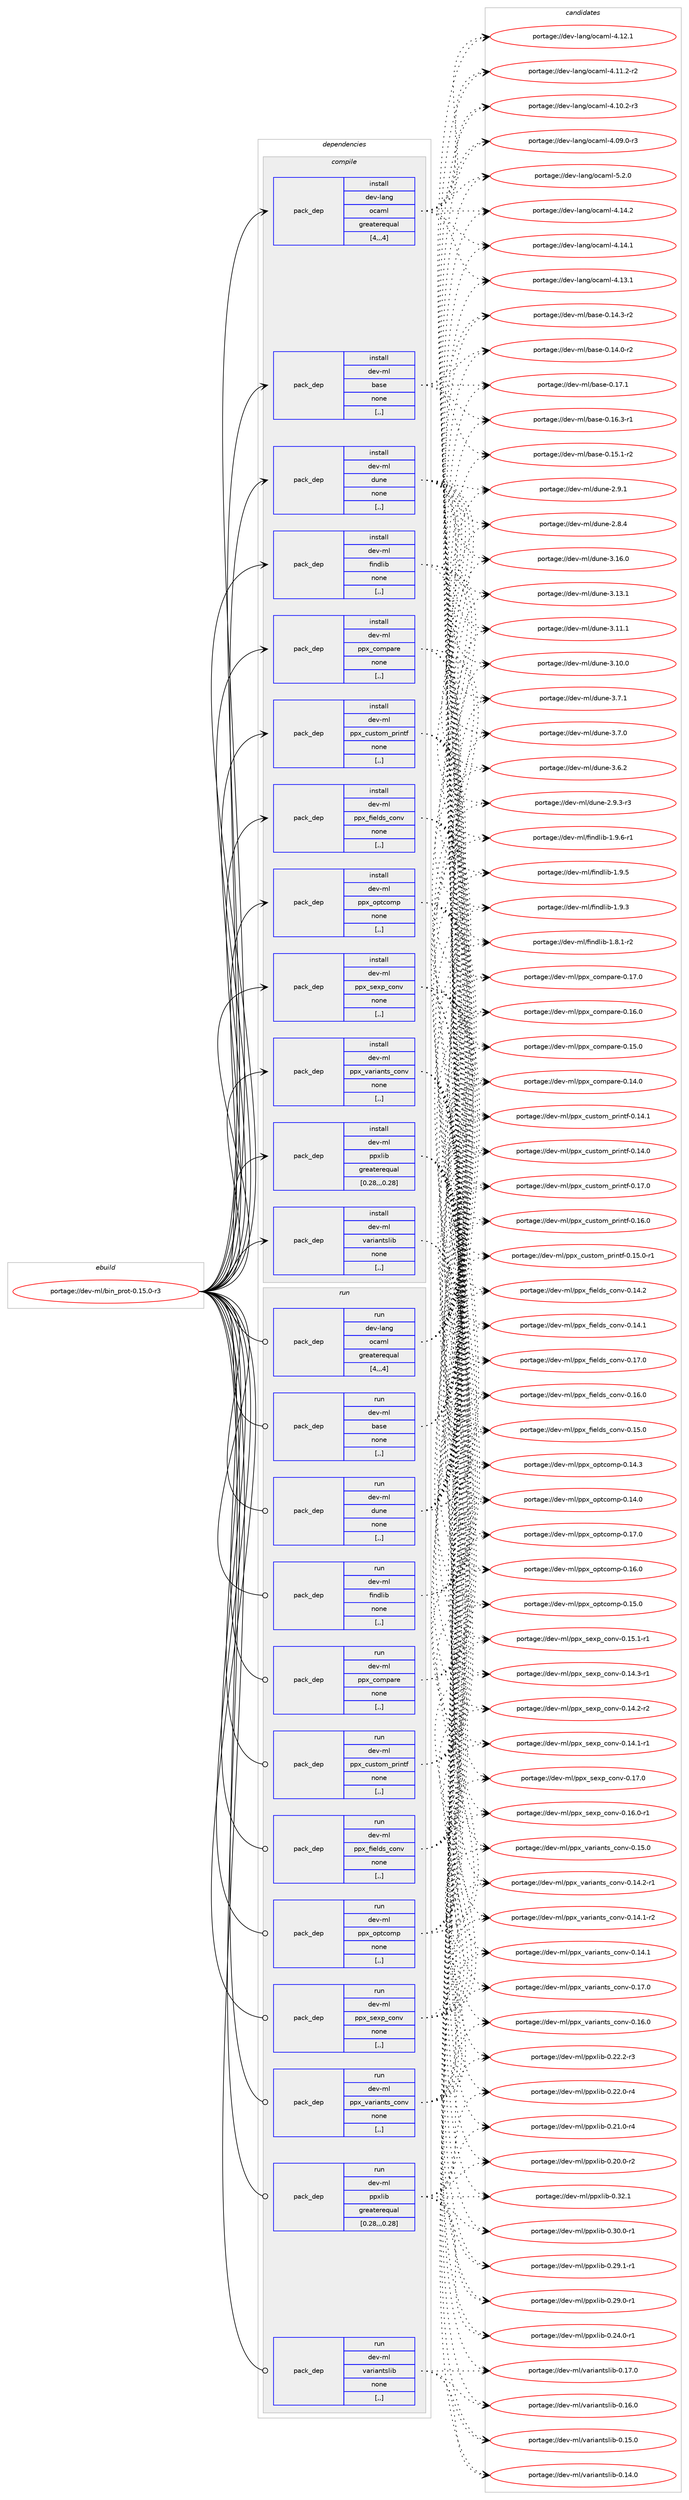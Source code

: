 digraph prolog {

# *************
# Graph options
# *************

newrank=true;
concentrate=true;
compound=true;
graph [rankdir=LR,fontname=Helvetica,fontsize=10,ranksep=1.5];#, ranksep=2.5, nodesep=0.2];
edge  [arrowhead=vee];
node  [fontname=Helvetica,fontsize=10];

# **********
# The ebuild
# **********

subgraph cluster_leftcol {
color=gray;
label=<<i>ebuild</i>>;
id [label="portage://dev-ml/bin_prot-0.15.0-r3", color=red, width=4, href="../dev-ml/bin_prot-0.15.0-r3.svg"];
}

# ****************
# The dependencies
# ****************

subgraph cluster_midcol {
color=gray;
label=<<i>dependencies</i>>;
subgraph cluster_compile {
fillcolor="#eeeeee";
style=filled;
label=<<i>compile</i>>;
subgraph pack87455 {
dependency117936 [label=<<TABLE BORDER="0" CELLBORDER="1" CELLSPACING="0" CELLPADDING="4" WIDTH="220"><TR><TD ROWSPAN="6" CELLPADDING="30">pack_dep</TD></TR><TR><TD WIDTH="110">install</TD></TR><TR><TD>dev-lang</TD></TR><TR><TD>ocaml</TD></TR><TR><TD>greaterequal</TD></TR><TR><TD>[4,,,4]</TD></TR></TABLE>>, shape=none, color=blue];
}
id:e -> dependency117936:w [weight=20,style="solid",arrowhead="vee"];
subgraph pack87456 {
dependency117937 [label=<<TABLE BORDER="0" CELLBORDER="1" CELLSPACING="0" CELLPADDING="4" WIDTH="220"><TR><TD ROWSPAN="6" CELLPADDING="30">pack_dep</TD></TR><TR><TD WIDTH="110">install</TD></TR><TR><TD>dev-ml</TD></TR><TR><TD>base</TD></TR><TR><TD>none</TD></TR><TR><TD>[,,]</TD></TR></TABLE>>, shape=none, color=blue];
}
id:e -> dependency117937:w [weight=20,style="solid",arrowhead="vee"];
subgraph pack87457 {
dependency117938 [label=<<TABLE BORDER="0" CELLBORDER="1" CELLSPACING="0" CELLPADDING="4" WIDTH="220"><TR><TD ROWSPAN="6" CELLPADDING="30">pack_dep</TD></TR><TR><TD WIDTH="110">install</TD></TR><TR><TD>dev-ml</TD></TR><TR><TD>dune</TD></TR><TR><TD>none</TD></TR><TR><TD>[,,]</TD></TR></TABLE>>, shape=none, color=blue];
}
id:e -> dependency117938:w [weight=20,style="solid",arrowhead="vee"];
subgraph pack87458 {
dependency117939 [label=<<TABLE BORDER="0" CELLBORDER="1" CELLSPACING="0" CELLPADDING="4" WIDTH="220"><TR><TD ROWSPAN="6" CELLPADDING="30">pack_dep</TD></TR><TR><TD WIDTH="110">install</TD></TR><TR><TD>dev-ml</TD></TR><TR><TD>findlib</TD></TR><TR><TD>none</TD></TR><TR><TD>[,,]</TD></TR></TABLE>>, shape=none, color=blue];
}
id:e -> dependency117939:w [weight=20,style="solid",arrowhead="vee"];
subgraph pack87459 {
dependency117940 [label=<<TABLE BORDER="0" CELLBORDER="1" CELLSPACING="0" CELLPADDING="4" WIDTH="220"><TR><TD ROWSPAN="6" CELLPADDING="30">pack_dep</TD></TR><TR><TD WIDTH="110">install</TD></TR><TR><TD>dev-ml</TD></TR><TR><TD>ppx_compare</TD></TR><TR><TD>none</TD></TR><TR><TD>[,,]</TD></TR></TABLE>>, shape=none, color=blue];
}
id:e -> dependency117940:w [weight=20,style="solid",arrowhead="vee"];
subgraph pack87460 {
dependency117941 [label=<<TABLE BORDER="0" CELLBORDER="1" CELLSPACING="0" CELLPADDING="4" WIDTH="220"><TR><TD ROWSPAN="6" CELLPADDING="30">pack_dep</TD></TR><TR><TD WIDTH="110">install</TD></TR><TR><TD>dev-ml</TD></TR><TR><TD>ppx_custom_printf</TD></TR><TR><TD>none</TD></TR><TR><TD>[,,]</TD></TR></TABLE>>, shape=none, color=blue];
}
id:e -> dependency117941:w [weight=20,style="solid",arrowhead="vee"];
subgraph pack87461 {
dependency117942 [label=<<TABLE BORDER="0" CELLBORDER="1" CELLSPACING="0" CELLPADDING="4" WIDTH="220"><TR><TD ROWSPAN="6" CELLPADDING="30">pack_dep</TD></TR><TR><TD WIDTH="110">install</TD></TR><TR><TD>dev-ml</TD></TR><TR><TD>ppx_fields_conv</TD></TR><TR><TD>none</TD></TR><TR><TD>[,,]</TD></TR></TABLE>>, shape=none, color=blue];
}
id:e -> dependency117942:w [weight=20,style="solid",arrowhead="vee"];
subgraph pack87462 {
dependency117943 [label=<<TABLE BORDER="0" CELLBORDER="1" CELLSPACING="0" CELLPADDING="4" WIDTH="220"><TR><TD ROWSPAN="6" CELLPADDING="30">pack_dep</TD></TR><TR><TD WIDTH="110">install</TD></TR><TR><TD>dev-ml</TD></TR><TR><TD>ppx_optcomp</TD></TR><TR><TD>none</TD></TR><TR><TD>[,,]</TD></TR></TABLE>>, shape=none, color=blue];
}
id:e -> dependency117943:w [weight=20,style="solid",arrowhead="vee"];
subgraph pack87463 {
dependency117944 [label=<<TABLE BORDER="0" CELLBORDER="1" CELLSPACING="0" CELLPADDING="4" WIDTH="220"><TR><TD ROWSPAN="6" CELLPADDING="30">pack_dep</TD></TR><TR><TD WIDTH="110">install</TD></TR><TR><TD>dev-ml</TD></TR><TR><TD>ppx_sexp_conv</TD></TR><TR><TD>none</TD></TR><TR><TD>[,,]</TD></TR></TABLE>>, shape=none, color=blue];
}
id:e -> dependency117944:w [weight=20,style="solid",arrowhead="vee"];
subgraph pack87464 {
dependency117945 [label=<<TABLE BORDER="0" CELLBORDER="1" CELLSPACING="0" CELLPADDING="4" WIDTH="220"><TR><TD ROWSPAN="6" CELLPADDING="30">pack_dep</TD></TR><TR><TD WIDTH="110">install</TD></TR><TR><TD>dev-ml</TD></TR><TR><TD>ppx_variants_conv</TD></TR><TR><TD>none</TD></TR><TR><TD>[,,]</TD></TR></TABLE>>, shape=none, color=blue];
}
id:e -> dependency117945:w [weight=20,style="solid",arrowhead="vee"];
subgraph pack87465 {
dependency117946 [label=<<TABLE BORDER="0" CELLBORDER="1" CELLSPACING="0" CELLPADDING="4" WIDTH="220"><TR><TD ROWSPAN="6" CELLPADDING="30">pack_dep</TD></TR><TR><TD WIDTH="110">install</TD></TR><TR><TD>dev-ml</TD></TR><TR><TD>ppxlib</TD></TR><TR><TD>greaterequal</TD></TR><TR><TD>[0.28,,,0.28]</TD></TR></TABLE>>, shape=none, color=blue];
}
id:e -> dependency117946:w [weight=20,style="solid",arrowhead="vee"];
subgraph pack87466 {
dependency117947 [label=<<TABLE BORDER="0" CELLBORDER="1" CELLSPACING="0" CELLPADDING="4" WIDTH="220"><TR><TD ROWSPAN="6" CELLPADDING="30">pack_dep</TD></TR><TR><TD WIDTH="110">install</TD></TR><TR><TD>dev-ml</TD></TR><TR><TD>variantslib</TD></TR><TR><TD>none</TD></TR><TR><TD>[,,]</TD></TR></TABLE>>, shape=none, color=blue];
}
id:e -> dependency117947:w [weight=20,style="solid",arrowhead="vee"];
}
subgraph cluster_compileandrun {
fillcolor="#eeeeee";
style=filled;
label=<<i>compile and run</i>>;
}
subgraph cluster_run {
fillcolor="#eeeeee";
style=filled;
label=<<i>run</i>>;
subgraph pack87467 {
dependency117948 [label=<<TABLE BORDER="0" CELLBORDER="1" CELLSPACING="0" CELLPADDING="4" WIDTH="220"><TR><TD ROWSPAN="6" CELLPADDING="30">pack_dep</TD></TR><TR><TD WIDTH="110">run</TD></TR><TR><TD>dev-lang</TD></TR><TR><TD>ocaml</TD></TR><TR><TD>greaterequal</TD></TR><TR><TD>[4,,,4]</TD></TR></TABLE>>, shape=none, color=blue];
}
id:e -> dependency117948:w [weight=20,style="solid",arrowhead="odot"];
subgraph pack87468 {
dependency117949 [label=<<TABLE BORDER="0" CELLBORDER="1" CELLSPACING="0" CELLPADDING="4" WIDTH="220"><TR><TD ROWSPAN="6" CELLPADDING="30">pack_dep</TD></TR><TR><TD WIDTH="110">run</TD></TR><TR><TD>dev-ml</TD></TR><TR><TD>base</TD></TR><TR><TD>none</TD></TR><TR><TD>[,,]</TD></TR></TABLE>>, shape=none, color=blue];
}
id:e -> dependency117949:w [weight=20,style="solid",arrowhead="odot"];
subgraph pack87469 {
dependency117950 [label=<<TABLE BORDER="0" CELLBORDER="1" CELLSPACING="0" CELLPADDING="4" WIDTH="220"><TR><TD ROWSPAN="6" CELLPADDING="30">pack_dep</TD></TR><TR><TD WIDTH="110">run</TD></TR><TR><TD>dev-ml</TD></TR><TR><TD>dune</TD></TR><TR><TD>none</TD></TR><TR><TD>[,,]</TD></TR></TABLE>>, shape=none, color=blue];
}
id:e -> dependency117950:w [weight=20,style="solid",arrowhead="odot"];
subgraph pack87470 {
dependency117951 [label=<<TABLE BORDER="0" CELLBORDER="1" CELLSPACING="0" CELLPADDING="4" WIDTH="220"><TR><TD ROWSPAN="6" CELLPADDING="30">pack_dep</TD></TR><TR><TD WIDTH="110">run</TD></TR><TR><TD>dev-ml</TD></TR><TR><TD>findlib</TD></TR><TR><TD>none</TD></TR><TR><TD>[,,]</TD></TR></TABLE>>, shape=none, color=blue];
}
id:e -> dependency117951:w [weight=20,style="solid",arrowhead="odot"];
subgraph pack87471 {
dependency117952 [label=<<TABLE BORDER="0" CELLBORDER="1" CELLSPACING="0" CELLPADDING="4" WIDTH="220"><TR><TD ROWSPAN="6" CELLPADDING="30">pack_dep</TD></TR><TR><TD WIDTH="110">run</TD></TR><TR><TD>dev-ml</TD></TR><TR><TD>ppx_compare</TD></TR><TR><TD>none</TD></TR><TR><TD>[,,]</TD></TR></TABLE>>, shape=none, color=blue];
}
id:e -> dependency117952:w [weight=20,style="solid",arrowhead="odot"];
subgraph pack87472 {
dependency117953 [label=<<TABLE BORDER="0" CELLBORDER="1" CELLSPACING="0" CELLPADDING="4" WIDTH="220"><TR><TD ROWSPAN="6" CELLPADDING="30">pack_dep</TD></TR><TR><TD WIDTH="110">run</TD></TR><TR><TD>dev-ml</TD></TR><TR><TD>ppx_custom_printf</TD></TR><TR><TD>none</TD></TR><TR><TD>[,,]</TD></TR></TABLE>>, shape=none, color=blue];
}
id:e -> dependency117953:w [weight=20,style="solid",arrowhead="odot"];
subgraph pack87473 {
dependency117954 [label=<<TABLE BORDER="0" CELLBORDER="1" CELLSPACING="0" CELLPADDING="4" WIDTH="220"><TR><TD ROWSPAN="6" CELLPADDING="30">pack_dep</TD></TR><TR><TD WIDTH="110">run</TD></TR><TR><TD>dev-ml</TD></TR><TR><TD>ppx_fields_conv</TD></TR><TR><TD>none</TD></TR><TR><TD>[,,]</TD></TR></TABLE>>, shape=none, color=blue];
}
id:e -> dependency117954:w [weight=20,style="solid",arrowhead="odot"];
subgraph pack87474 {
dependency117955 [label=<<TABLE BORDER="0" CELLBORDER="1" CELLSPACING="0" CELLPADDING="4" WIDTH="220"><TR><TD ROWSPAN="6" CELLPADDING="30">pack_dep</TD></TR><TR><TD WIDTH="110">run</TD></TR><TR><TD>dev-ml</TD></TR><TR><TD>ppx_optcomp</TD></TR><TR><TD>none</TD></TR><TR><TD>[,,]</TD></TR></TABLE>>, shape=none, color=blue];
}
id:e -> dependency117955:w [weight=20,style="solid",arrowhead="odot"];
subgraph pack87475 {
dependency117956 [label=<<TABLE BORDER="0" CELLBORDER="1" CELLSPACING="0" CELLPADDING="4" WIDTH="220"><TR><TD ROWSPAN="6" CELLPADDING="30">pack_dep</TD></TR><TR><TD WIDTH="110">run</TD></TR><TR><TD>dev-ml</TD></TR><TR><TD>ppx_sexp_conv</TD></TR><TR><TD>none</TD></TR><TR><TD>[,,]</TD></TR></TABLE>>, shape=none, color=blue];
}
id:e -> dependency117956:w [weight=20,style="solid",arrowhead="odot"];
subgraph pack87476 {
dependency117957 [label=<<TABLE BORDER="0" CELLBORDER="1" CELLSPACING="0" CELLPADDING="4" WIDTH="220"><TR><TD ROWSPAN="6" CELLPADDING="30">pack_dep</TD></TR><TR><TD WIDTH="110">run</TD></TR><TR><TD>dev-ml</TD></TR><TR><TD>ppx_variants_conv</TD></TR><TR><TD>none</TD></TR><TR><TD>[,,]</TD></TR></TABLE>>, shape=none, color=blue];
}
id:e -> dependency117957:w [weight=20,style="solid",arrowhead="odot"];
subgraph pack87477 {
dependency117958 [label=<<TABLE BORDER="0" CELLBORDER="1" CELLSPACING="0" CELLPADDING="4" WIDTH="220"><TR><TD ROWSPAN="6" CELLPADDING="30">pack_dep</TD></TR><TR><TD WIDTH="110">run</TD></TR><TR><TD>dev-ml</TD></TR><TR><TD>ppxlib</TD></TR><TR><TD>greaterequal</TD></TR><TR><TD>[0.28,,,0.28]</TD></TR></TABLE>>, shape=none, color=blue];
}
id:e -> dependency117958:w [weight=20,style="solid",arrowhead="odot"];
subgraph pack87478 {
dependency117959 [label=<<TABLE BORDER="0" CELLBORDER="1" CELLSPACING="0" CELLPADDING="4" WIDTH="220"><TR><TD ROWSPAN="6" CELLPADDING="30">pack_dep</TD></TR><TR><TD WIDTH="110">run</TD></TR><TR><TD>dev-ml</TD></TR><TR><TD>variantslib</TD></TR><TR><TD>none</TD></TR><TR><TD>[,,]</TD></TR></TABLE>>, shape=none, color=blue];
}
id:e -> dependency117959:w [weight=20,style="solid",arrowhead="odot"];
}
}

# **************
# The candidates
# **************

subgraph cluster_choices {
rank=same;
color=gray;
label=<<i>candidates</i>>;

subgraph choice87455 {
color=black;
nodesep=1;
choice1001011184510897110103471119997109108455346504648 [label="portage://dev-lang/ocaml-5.2.0", color=red, width=4,href="../dev-lang/ocaml-5.2.0.svg"];
choice100101118451089711010347111999710910845524649524650 [label="portage://dev-lang/ocaml-4.14.2", color=red, width=4,href="../dev-lang/ocaml-4.14.2.svg"];
choice100101118451089711010347111999710910845524649524649 [label="portage://dev-lang/ocaml-4.14.1", color=red, width=4,href="../dev-lang/ocaml-4.14.1.svg"];
choice100101118451089711010347111999710910845524649514649 [label="portage://dev-lang/ocaml-4.13.1", color=red, width=4,href="../dev-lang/ocaml-4.13.1.svg"];
choice100101118451089711010347111999710910845524649504649 [label="portage://dev-lang/ocaml-4.12.1", color=red, width=4,href="../dev-lang/ocaml-4.12.1.svg"];
choice1001011184510897110103471119997109108455246494946504511450 [label="portage://dev-lang/ocaml-4.11.2-r2", color=red, width=4,href="../dev-lang/ocaml-4.11.2-r2.svg"];
choice1001011184510897110103471119997109108455246494846504511451 [label="portage://dev-lang/ocaml-4.10.2-r3", color=red, width=4,href="../dev-lang/ocaml-4.10.2-r3.svg"];
choice1001011184510897110103471119997109108455246485746484511451 [label="portage://dev-lang/ocaml-4.09.0-r3", color=red, width=4,href="../dev-lang/ocaml-4.09.0-r3.svg"];
dependency117936:e -> choice1001011184510897110103471119997109108455346504648:w [style=dotted,weight="100"];
dependency117936:e -> choice100101118451089711010347111999710910845524649524650:w [style=dotted,weight="100"];
dependency117936:e -> choice100101118451089711010347111999710910845524649524649:w [style=dotted,weight="100"];
dependency117936:e -> choice100101118451089711010347111999710910845524649514649:w [style=dotted,weight="100"];
dependency117936:e -> choice100101118451089711010347111999710910845524649504649:w [style=dotted,weight="100"];
dependency117936:e -> choice1001011184510897110103471119997109108455246494946504511450:w [style=dotted,weight="100"];
dependency117936:e -> choice1001011184510897110103471119997109108455246494846504511451:w [style=dotted,weight="100"];
dependency117936:e -> choice1001011184510897110103471119997109108455246485746484511451:w [style=dotted,weight="100"];
}
subgraph choice87456 {
color=black;
nodesep=1;
choice1001011184510910847989711510145484649554649 [label="portage://dev-ml/base-0.17.1", color=red, width=4,href="../dev-ml/base-0.17.1.svg"];
choice10010111845109108479897115101454846495446514511449 [label="portage://dev-ml/base-0.16.3-r1", color=red, width=4,href="../dev-ml/base-0.16.3-r1.svg"];
choice10010111845109108479897115101454846495346494511450 [label="portage://dev-ml/base-0.15.1-r2", color=red, width=4,href="../dev-ml/base-0.15.1-r2.svg"];
choice10010111845109108479897115101454846495246514511450 [label="portage://dev-ml/base-0.14.3-r2", color=red, width=4,href="../dev-ml/base-0.14.3-r2.svg"];
choice10010111845109108479897115101454846495246484511450 [label="portage://dev-ml/base-0.14.0-r2", color=red, width=4,href="../dev-ml/base-0.14.0-r2.svg"];
dependency117937:e -> choice1001011184510910847989711510145484649554649:w [style=dotted,weight="100"];
dependency117937:e -> choice10010111845109108479897115101454846495446514511449:w [style=dotted,weight="100"];
dependency117937:e -> choice10010111845109108479897115101454846495346494511450:w [style=dotted,weight="100"];
dependency117937:e -> choice10010111845109108479897115101454846495246514511450:w [style=dotted,weight="100"];
dependency117937:e -> choice10010111845109108479897115101454846495246484511450:w [style=dotted,weight="100"];
}
subgraph choice87457 {
color=black;
nodesep=1;
choice100101118451091084710011711010145514649544648 [label="portage://dev-ml/dune-3.16.0", color=red, width=4,href="../dev-ml/dune-3.16.0.svg"];
choice100101118451091084710011711010145514649514649 [label="portage://dev-ml/dune-3.13.1", color=red, width=4,href="../dev-ml/dune-3.13.1.svg"];
choice100101118451091084710011711010145514649494649 [label="portage://dev-ml/dune-3.11.1", color=red, width=4,href="../dev-ml/dune-3.11.1.svg"];
choice100101118451091084710011711010145514649484648 [label="portage://dev-ml/dune-3.10.0", color=red, width=4,href="../dev-ml/dune-3.10.0.svg"];
choice1001011184510910847100117110101455146554649 [label="portage://dev-ml/dune-3.7.1", color=red, width=4,href="../dev-ml/dune-3.7.1.svg"];
choice1001011184510910847100117110101455146554648 [label="portage://dev-ml/dune-3.7.0", color=red, width=4,href="../dev-ml/dune-3.7.0.svg"];
choice1001011184510910847100117110101455146544650 [label="portage://dev-ml/dune-3.6.2", color=red, width=4,href="../dev-ml/dune-3.6.2.svg"];
choice10010111845109108471001171101014550465746514511451 [label="portage://dev-ml/dune-2.9.3-r3", color=red, width=4,href="../dev-ml/dune-2.9.3-r3.svg"];
choice1001011184510910847100117110101455046574649 [label="portage://dev-ml/dune-2.9.1", color=red, width=4,href="../dev-ml/dune-2.9.1.svg"];
choice1001011184510910847100117110101455046564652 [label="portage://dev-ml/dune-2.8.4", color=red, width=4,href="../dev-ml/dune-2.8.4.svg"];
dependency117938:e -> choice100101118451091084710011711010145514649544648:w [style=dotted,weight="100"];
dependency117938:e -> choice100101118451091084710011711010145514649514649:w [style=dotted,weight="100"];
dependency117938:e -> choice100101118451091084710011711010145514649494649:w [style=dotted,weight="100"];
dependency117938:e -> choice100101118451091084710011711010145514649484648:w [style=dotted,weight="100"];
dependency117938:e -> choice1001011184510910847100117110101455146554649:w [style=dotted,weight="100"];
dependency117938:e -> choice1001011184510910847100117110101455146554648:w [style=dotted,weight="100"];
dependency117938:e -> choice1001011184510910847100117110101455146544650:w [style=dotted,weight="100"];
dependency117938:e -> choice10010111845109108471001171101014550465746514511451:w [style=dotted,weight="100"];
dependency117938:e -> choice1001011184510910847100117110101455046574649:w [style=dotted,weight="100"];
dependency117938:e -> choice1001011184510910847100117110101455046564652:w [style=dotted,weight="100"];
}
subgraph choice87458 {
color=black;
nodesep=1;
choice1001011184510910847102105110100108105984549465746544511449 [label="portage://dev-ml/findlib-1.9.6-r1", color=red, width=4,href="../dev-ml/findlib-1.9.6-r1.svg"];
choice100101118451091084710210511010010810598454946574653 [label="portage://dev-ml/findlib-1.9.5", color=red, width=4,href="../dev-ml/findlib-1.9.5.svg"];
choice100101118451091084710210511010010810598454946574651 [label="portage://dev-ml/findlib-1.9.3", color=red, width=4,href="../dev-ml/findlib-1.9.3.svg"];
choice1001011184510910847102105110100108105984549465646494511450 [label="portage://dev-ml/findlib-1.8.1-r2", color=red, width=4,href="../dev-ml/findlib-1.8.1-r2.svg"];
dependency117939:e -> choice1001011184510910847102105110100108105984549465746544511449:w [style=dotted,weight="100"];
dependency117939:e -> choice100101118451091084710210511010010810598454946574653:w [style=dotted,weight="100"];
dependency117939:e -> choice100101118451091084710210511010010810598454946574651:w [style=dotted,weight="100"];
dependency117939:e -> choice1001011184510910847102105110100108105984549465646494511450:w [style=dotted,weight="100"];
}
subgraph choice87459 {
color=black;
nodesep=1;
choice100101118451091084711211212095991111091129711410145484649554648 [label="portage://dev-ml/ppx_compare-0.17.0", color=red, width=4,href="../dev-ml/ppx_compare-0.17.0.svg"];
choice100101118451091084711211212095991111091129711410145484649544648 [label="portage://dev-ml/ppx_compare-0.16.0", color=red, width=4,href="../dev-ml/ppx_compare-0.16.0.svg"];
choice100101118451091084711211212095991111091129711410145484649534648 [label="portage://dev-ml/ppx_compare-0.15.0", color=red, width=4,href="../dev-ml/ppx_compare-0.15.0.svg"];
choice100101118451091084711211212095991111091129711410145484649524648 [label="portage://dev-ml/ppx_compare-0.14.0", color=red, width=4,href="../dev-ml/ppx_compare-0.14.0.svg"];
dependency117940:e -> choice100101118451091084711211212095991111091129711410145484649554648:w [style=dotted,weight="100"];
dependency117940:e -> choice100101118451091084711211212095991111091129711410145484649544648:w [style=dotted,weight="100"];
dependency117940:e -> choice100101118451091084711211212095991111091129711410145484649534648:w [style=dotted,weight="100"];
dependency117940:e -> choice100101118451091084711211212095991111091129711410145484649524648:w [style=dotted,weight="100"];
}
subgraph choice87460 {
color=black;
nodesep=1;
choice100101118451091084711211212095991171151161111099511211410511011610245484649554648 [label="portage://dev-ml/ppx_custom_printf-0.17.0", color=red, width=4,href="../dev-ml/ppx_custom_printf-0.17.0.svg"];
choice100101118451091084711211212095991171151161111099511211410511011610245484649544648 [label="portage://dev-ml/ppx_custom_printf-0.16.0", color=red, width=4,href="../dev-ml/ppx_custom_printf-0.16.0.svg"];
choice1001011184510910847112112120959911711511611110995112114105110116102454846495346484511449 [label="portage://dev-ml/ppx_custom_printf-0.15.0-r1", color=red, width=4,href="../dev-ml/ppx_custom_printf-0.15.0-r1.svg"];
choice100101118451091084711211212095991171151161111099511211410511011610245484649524649 [label="portage://dev-ml/ppx_custom_printf-0.14.1", color=red, width=4,href="../dev-ml/ppx_custom_printf-0.14.1.svg"];
choice100101118451091084711211212095991171151161111099511211410511011610245484649524648 [label="portage://dev-ml/ppx_custom_printf-0.14.0", color=red, width=4,href="../dev-ml/ppx_custom_printf-0.14.0.svg"];
dependency117941:e -> choice100101118451091084711211212095991171151161111099511211410511011610245484649554648:w [style=dotted,weight="100"];
dependency117941:e -> choice100101118451091084711211212095991171151161111099511211410511011610245484649544648:w [style=dotted,weight="100"];
dependency117941:e -> choice1001011184510910847112112120959911711511611110995112114105110116102454846495346484511449:w [style=dotted,weight="100"];
dependency117941:e -> choice100101118451091084711211212095991171151161111099511211410511011610245484649524649:w [style=dotted,weight="100"];
dependency117941:e -> choice100101118451091084711211212095991171151161111099511211410511011610245484649524648:w [style=dotted,weight="100"];
}
subgraph choice87461 {
color=black;
nodesep=1;
choice100101118451091084711211212095102105101108100115959911111011845484649554648 [label="portage://dev-ml/ppx_fields_conv-0.17.0", color=red, width=4,href="../dev-ml/ppx_fields_conv-0.17.0.svg"];
choice100101118451091084711211212095102105101108100115959911111011845484649544648 [label="portage://dev-ml/ppx_fields_conv-0.16.0", color=red, width=4,href="../dev-ml/ppx_fields_conv-0.16.0.svg"];
choice100101118451091084711211212095102105101108100115959911111011845484649534648 [label="portage://dev-ml/ppx_fields_conv-0.15.0", color=red, width=4,href="../dev-ml/ppx_fields_conv-0.15.0.svg"];
choice100101118451091084711211212095102105101108100115959911111011845484649524650 [label="portage://dev-ml/ppx_fields_conv-0.14.2", color=red, width=4,href="../dev-ml/ppx_fields_conv-0.14.2.svg"];
choice100101118451091084711211212095102105101108100115959911111011845484649524649 [label="portage://dev-ml/ppx_fields_conv-0.14.1", color=red, width=4,href="../dev-ml/ppx_fields_conv-0.14.1.svg"];
dependency117942:e -> choice100101118451091084711211212095102105101108100115959911111011845484649554648:w [style=dotted,weight="100"];
dependency117942:e -> choice100101118451091084711211212095102105101108100115959911111011845484649544648:w [style=dotted,weight="100"];
dependency117942:e -> choice100101118451091084711211212095102105101108100115959911111011845484649534648:w [style=dotted,weight="100"];
dependency117942:e -> choice100101118451091084711211212095102105101108100115959911111011845484649524650:w [style=dotted,weight="100"];
dependency117942:e -> choice100101118451091084711211212095102105101108100115959911111011845484649524649:w [style=dotted,weight="100"];
}
subgraph choice87462 {
color=black;
nodesep=1;
choice1001011184510910847112112120951111121169911110911245484649554648 [label="portage://dev-ml/ppx_optcomp-0.17.0", color=red, width=4,href="../dev-ml/ppx_optcomp-0.17.0.svg"];
choice1001011184510910847112112120951111121169911110911245484649544648 [label="portage://dev-ml/ppx_optcomp-0.16.0", color=red, width=4,href="../dev-ml/ppx_optcomp-0.16.0.svg"];
choice1001011184510910847112112120951111121169911110911245484649534648 [label="portage://dev-ml/ppx_optcomp-0.15.0", color=red, width=4,href="../dev-ml/ppx_optcomp-0.15.0.svg"];
choice1001011184510910847112112120951111121169911110911245484649524651 [label="portage://dev-ml/ppx_optcomp-0.14.3", color=red, width=4,href="../dev-ml/ppx_optcomp-0.14.3.svg"];
choice1001011184510910847112112120951111121169911110911245484649524648 [label="portage://dev-ml/ppx_optcomp-0.14.0", color=red, width=4,href="../dev-ml/ppx_optcomp-0.14.0.svg"];
dependency117943:e -> choice1001011184510910847112112120951111121169911110911245484649554648:w [style=dotted,weight="100"];
dependency117943:e -> choice1001011184510910847112112120951111121169911110911245484649544648:w [style=dotted,weight="100"];
dependency117943:e -> choice1001011184510910847112112120951111121169911110911245484649534648:w [style=dotted,weight="100"];
dependency117943:e -> choice1001011184510910847112112120951111121169911110911245484649524651:w [style=dotted,weight="100"];
dependency117943:e -> choice1001011184510910847112112120951111121169911110911245484649524648:w [style=dotted,weight="100"];
}
subgraph choice87463 {
color=black;
nodesep=1;
choice100101118451091084711211212095115101120112959911111011845484649554648 [label="portage://dev-ml/ppx_sexp_conv-0.17.0", color=red, width=4,href="../dev-ml/ppx_sexp_conv-0.17.0.svg"];
choice1001011184510910847112112120951151011201129599111110118454846495446484511449 [label="portage://dev-ml/ppx_sexp_conv-0.16.0-r1", color=red, width=4,href="../dev-ml/ppx_sexp_conv-0.16.0-r1.svg"];
choice1001011184510910847112112120951151011201129599111110118454846495346494511449 [label="portage://dev-ml/ppx_sexp_conv-0.15.1-r1", color=red, width=4,href="../dev-ml/ppx_sexp_conv-0.15.1-r1.svg"];
choice1001011184510910847112112120951151011201129599111110118454846495246514511449 [label="portage://dev-ml/ppx_sexp_conv-0.14.3-r1", color=red, width=4,href="../dev-ml/ppx_sexp_conv-0.14.3-r1.svg"];
choice1001011184510910847112112120951151011201129599111110118454846495246504511450 [label="portage://dev-ml/ppx_sexp_conv-0.14.2-r2", color=red, width=4,href="../dev-ml/ppx_sexp_conv-0.14.2-r2.svg"];
choice1001011184510910847112112120951151011201129599111110118454846495246494511449 [label="portage://dev-ml/ppx_sexp_conv-0.14.1-r1", color=red, width=4,href="../dev-ml/ppx_sexp_conv-0.14.1-r1.svg"];
dependency117944:e -> choice100101118451091084711211212095115101120112959911111011845484649554648:w [style=dotted,weight="100"];
dependency117944:e -> choice1001011184510910847112112120951151011201129599111110118454846495446484511449:w [style=dotted,weight="100"];
dependency117944:e -> choice1001011184510910847112112120951151011201129599111110118454846495346494511449:w [style=dotted,weight="100"];
dependency117944:e -> choice1001011184510910847112112120951151011201129599111110118454846495246514511449:w [style=dotted,weight="100"];
dependency117944:e -> choice1001011184510910847112112120951151011201129599111110118454846495246504511450:w [style=dotted,weight="100"];
dependency117944:e -> choice1001011184510910847112112120951151011201129599111110118454846495246494511449:w [style=dotted,weight="100"];
}
subgraph choice87464 {
color=black;
nodesep=1;
choice1001011184510910847112112120951189711410597110116115959911111011845484649554648 [label="portage://dev-ml/ppx_variants_conv-0.17.0", color=red, width=4,href="../dev-ml/ppx_variants_conv-0.17.0.svg"];
choice1001011184510910847112112120951189711410597110116115959911111011845484649544648 [label="portage://dev-ml/ppx_variants_conv-0.16.0", color=red, width=4,href="../dev-ml/ppx_variants_conv-0.16.0.svg"];
choice1001011184510910847112112120951189711410597110116115959911111011845484649534648 [label="portage://dev-ml/ppx_variants_conv-0.15.0", color=red, width=4,href="../dev-ml/ppx_variants_conv-0.15.0.svg"];
choice10010111845109108471121121209511897114105971101161159599111110118454846495246504511449 [label="portage://dev-ml/ppx_variants_conv-0.14.2-r1", color=red, width=4,href="../dev-ml/ppx_variants_conv-0.14.2-r1.svg"];
choice10010111845109108471121121209511897114105971101161159599111110118454846495246494511450 [label="portage://dev-ml/ppx_variants_conv-0.14.1-r2", color=red, width=4,href="../dev-ml/ppx_variants_conv-0.14.1-r2.svg"];
choice1001011184510910847112112120951189711410597110116115959911111011845484649524649 [label="portage://dev-ml/ppx_variants_conv-0.14.1", color=red, width=4,href="../dev-ml/ppx_variants_conv-0.14.1.svg"];
dependency117945:e -> choice1001011184510910847112112120951189711410597110116115959911111011845484649554648:w [style=dotted,weight="100"];
dependency117945:e -> choice1001011184510910847112112120951189711410597110116115959911111011845484649544648:w [style=dotted,weight="100"];
dependency117945:e -> choice1001011184510910847112112120951189711410597110116115959911111011845484649534648:w [style=dotted,weight="100"];
dependency117945:e -> choice10010111845109108471121121209511897114105971101161159599111110118454846495246504511449:w [style=dotted,weight="100"];
dependency117945:e -> choice10010111845109108471121121209511897114105971101161159599111110118454846495246494511450:w [style=dotted,weight="100"];
dependency117945:e -> choice1001011184510910847112112120951189711410597110116115959911111011845484649524649:w [style=dotted,weight="100"];
}
subgraph choice87465 {
color=black;
nodesep=1;
choice10010111845109108471121121201081059845484651504649 [label="portage://dev-ml/ppxlib-0.32.1", color=red, width=4,href="../dev-ml/ppxlib-0.32.1.svg"];
choice100101118451091084711211212010810598454846514846484511449 [label="portage://dev-ml/ppxlib-0.30.0-r1", color=red, width=4,href="../dev-ml/ppxlib-0.30.0-r1.svg"];
choice100101118451091084711211212010810598454846505746494511449 [label="portage://dev-ml/ppxlib-0.29.1-r1", color=red, width=4,href="../dev-ml/ppxlib-0.29.1-r1.svg"];
choice100101118451091084711211212010810598454846505746484511449 [label="portage://dev-ml/ppxlib-0.29.0-r1", color=red, width=4,href="../dev-ml/ppxlib-0.29.0-r1.svg"];
choice100101118451091084711211212010810598454846505246484511449 [label="portage://dev-ml/ppxlib-0.24.0-r1", color=red, width=4,href="../dev-ml/ppxlib-0.24.0-r1.svg"];
choice100101118451091084711211212010810598454846505046504511451 [label="portage://dev-ml/ppxlib-0.22.2-r3", color=red, width=4,href="../dev-ml/ppxlib-0.22.2-r3.svg"];
choice100101118451091084711211212010810598454846505046484511452 [label="portage://dev-ml/ppxlib-0.22.0-r4", color=red, width=4,href="../dev-ml/ppxlib-0.22.0-r4.svg"];
choice100101118451091084711211212010810598454846504946484511452 [label="portage://dev-ml/ppxlib-0.21.0-r4", color=red, width=4,href="../dev-ml/ppxlib-0.21.0-r4.svg"];
choice100101118451091084711211212010810598454846504846484511450 [label="portage://dev-ml/ppxlib-0.20.0-r2", color=red, width=4,href="../dev-ml/ppxlib-0.20.0-r2.svg"];
dependency117946:e -> choice10010111845109108471121121201081059845484651504649:w [style=dotted,weight="100"];
dependency117946:e -> choice100101118451091084711211212010810598454846514846484511449:w [style=dotted,weight="100"];
dependency117946:e -> choice100101118451091084711211212010810598454846505746494511449:w [style=dotted,weight="100"];
dependency117946:e -> choice100101118451091084711211212010810598454846505746484511449:w [style=dotted,weight="100"];
dependency117946:e -> choice100101118451091084711211212010810598454846505246484511449:w [style=dotted,weight="100"];
dependency117946:e -> choice100101118451091084711211212010810598454846505046504511451:w [style=dotted,weight="100"];
dependency117946:e -> choice100101118451091084711211212010810598454846505046484511452:w [style=dotted,weight="100"];
dependency117946:e -> choice100101118451091084711211212010810598454846504946484511452:w [style=dotted,weight="100"];
dependency117946:e -> choice100101118451091084711211212010810598454846504846484511450:w [style=dotted,weight="100"];
}
subgraph choice87466 {
color=black;
nodesep=1;
choice100101118451091084711897114105971101161151081059845484649554648 [label="portage://dev-ml/variantslib-0.17.0", color=red, width=4,href="../dev-ml/variantslib-0.17.0.svg"];
choice100101118451091084711897114105971101161151081059845484649544648 [label="portage://dev-ml/variantslib-0.16.0", color=red, width=4,href="../dev-ml/variantslib-0.16.0.svg"];
choice100101118451091084711897114105971101161151081059845484649534648 [label="portage://dev-ml/variantslib-0.15.0", color=red, width=4,href="../dev-ml/variantslib-0.15.0.svg"];
choice100101118451091084711897114105971101161151081059845484649524648 [label="portage://dev-ml/variantslib-0.14.0", color=red, width=4,href="../dev-ml/variantslib-0.14.0.svg"];
dependency117947:e -> choice100101118451091084711897114105971101161151081059845484649554648:w [style=dotted,weight="100"];
dependency117947:e -> choice100101118451091084711897114105971101161151081059845484649544648:w [style=dotted,weight="100"];
dependency117947:e -> choice100101118451091084711897114105971101161151081059845484649534648:w [style=dotted,weight="100"];
dependency117947:e -> choice100101118451091084711897114105971101161151081059845484649524648:w [style=dotted,weight="100"];
}
subgraph choice87467 {
color=black;
nodesep=1;
choice1001011184510897110103471119997109108455346504648 [label="portage://dev-lang/ocaml-5.2.0", color=red, width=4,href="../dev-lang/ocaml-5.2.0.svg"];
choice100101118451089711010347111999710910845524649524650 [label="portage://dev-lang/ocaml-4.14.2", color=red, width=4,href="../dev-lang/ocaml-4.14.2.svg"];
choice100101118451089711010347111999710910845524649524649 [label="portage://dev-lang/ocaml-4.14.1", color=red, width=4,href="../dev-lang/ocaml-4.14.1.svg"];
choice100101118451089711010347111999710910845524649514649 [label="portage://dev-lang/ocaml-4.13.1", color=red, width=4,href="../dev-lang/ocaml-4.13.1.svg"];
choice100101118451089711010347111999710910845524649504649 [label="portage://dev-lang/ocaml-4.12.1", color=red, width=4,href="../dev-lang/ocaml-4.12.1.svg"];
choice1001011184510897110103471119997109108455246494946504511450 [label="portage://dev-lang/ocaml-4.11.2-r2", color=red, width=4,href="../dev-lang/ocaml-4.11.2-r2.svg"];
choice1001011184510897110103471119997109108455246494846504511451 [label="portage://dev-lang/ocaml-4.10.2-r3", color=red, width=4,href="../dev-lang/ocaml-4.10.2-r3.svg"];
choice1001011184510897110103471119997109108455246485746484511451 [label="portage://dev-lang/ocaml-4.09.0-r3", color=red, width=4,href="../dev-lang/ocaml-4.09.0-r3.svg"];
dependency117948:e -> choice1001011184510897110103471119997109108455346504648:w [style=dotted,weight="100"];
dependency117948:e -> choice100101118451089711010347111999710910845524649524650:w [style=dotted,weight="100"];
dependency117948:e -> choice100101118451089711010347111999710910845524649524649:w [style=dotted,weight="100"];
dependency117948:e -> choice100101118451089711010347111999710910845524649514649:w [style=dotted,weight="100"];
dependency117948:e -> choice100101118451089711010347111999710910845524649504649:w [style=dotted,weight="100"];
dependency117948:e -> choice1001011184510897110103471119997109108455246494946504511450:w [style=dotted,weight="100"];
dependency117948:e -> choice1001011184510897110103471119997109108455246494846504511451:w [style=dotted,weight="100"];
dependency117948:e -> choice1001011184510897110103471119997109108455246485746484511451:w [style=dotted,weight="100"];
}
subgraph choice87468 {
color=black;
nodesep=1;
choice1001011184510910847989711510145484649554649 [label="portage://dev-ml/base-0.17.1", color=red, width=4,href="../dev-ml/base-0.17.1.svg"];
choice10010111845109108479897115101454846495446514511449 [label="portage://dev-ml/base-0.16.3-r1", color=red, width=4,href="../dev-ml/base-0.16.3-r1.svg"];
choice10010111845109108479897115101454846495346494511450 [label="portage://dev-ml/base-0.15.1-r2", color=red, width=4,href="../dev-ml/base-0.15.1-r2.svg"];
choice10010111845109108479897115101454846495246514511450 [label="portage://dev-ml/base-0.14.3-r2", color=red, width=4,href="../dev-ml/base-0.14.3-r2.svg"];
choice10010111845109108479897115101454846495246484511450 [label="portage://dev-ml/base-0.14.0-r2", color=red, width=4,href="../dev-ml/base-0.14.0-r2.svg"];
dependency117949:e -> choice1001011184510910847989711510145484649554649:w [style=dotted,weight="100"];
dependency117949:e -> choice10010111845109108479897115101454846495446514511449:w [style=dotted,weight="100"];
dependency117949:e -> choice10010111845109108479897115101454846495346494511450:w [style=dotted,weight="100"];
dependency117949:e -> choice10010111845109108479897115101454846495246514511450:w [style=dotted,weight="100"];
dependency117949:e -> choice10010111845109108479897115101454846495246484511450:w [style=dotted,weight="100"];
}
subgraph choice87469 {
color=black;
nodesep=1;
choice100101118451091084710011711010145514649544648 [label="portage://dev-ml/dune-3.16.0", color=red, width=4,href="../dev-ml/dune-3.16.0.svg"];
choice100101118451091084710011711010145514649514649 [label="portage://dev-ml/dune-3.13.1", color=red, width=4,href="../dev-ml/dune-3.13.1.svg"];
choice100101118451091084710011711010145514649494649 [label="portage://dev-ml/dune-3.11.1", color=red, width=4,href="../dev-ml/dune-3.11.1.svg"];
choice100101118451091084710011711010145514649484648 [label="portage://dev-ml/dune-3.10.0", color=red, width=4,href="../dev-ml/dune-3.10.0.svg"];
choice1001011184510910847100117110101455146554649 [label="portage://dev-ml/dune-3.7.1", color=red, width=4,href="../dev-ml/dune-3.7.1.svg"];
choice1001011184510910847100117110101455146554648 [label="portage://dev-ml/dune-3.7.0", color=red, width=4,href="../dev-ml/dune-3.7.0.svg"];
choice1001011184510910847100117110101455146544650 [label="portage://dev-ml/dune-3.6.2", color=red, width=4,href="../dev-ml/dune-3.6.2.svg"];
choice10010111845109108471001171101014550465746514511451 [label="portage://dev-ml/dune-2.9.3-r3", color=red, width=4,href="../dev-ml/dune-2.9.3-r3.svg"];
choice1001011184510910847100117110101455046574649 [label="portage://dev-ml/dune-2.9.1", color=red, width=4,href="../dev-ml/dune-2.9.1.svg"];
choice1001011184510910847100117110101455046564652 [label="portage://dev-ml/dune-2.8.4", color=red, width=4,href="../dev-ml/dune-2.8.4.svg"];
dependency117950:e -> choice100101118451091084710011711010145514649544648:w [style=dotted,weight="100"];
dependency117950:e -> choice100101118451091084710011711010145514649514649:w [style=dotted,weight="100"];
dependency117950:e -> choice100101118451091084710011711010145514649494649:w [style=dotted,weight="100"];
dependency117950:e -> choice100101118451091084710011711010145514649484648:w [style=dotted,weight="100"];
dependency117950:e -> choice1001011184510910847100117110101455146554649:w [style=dotted,weight="100"];
dependency117950:e -> choice1001011184510910847100117110101455146554648:w [style=dotted,weight="100"];
dependency117950:e -> choice1001011184510910847100117110101455146544650:w [style=dotted,weight="100"];
dependency117950:e -> choice10010111845109108471001171101014550465746514511451:w [style=dotted,weight="100"];
dependency117950:e -> choice1001011184510910847100117110101455046574649:w [style=dotted,weight="100"];
dependency117950:e -> choice1001011184510910847100117110101455046564652:w [style=dotted,weight="100"];
}
subgraph choice87470 {
color=black;
nodesep=1;
choice1001011184510910847102105110100108105984549465746544511449 [label="portage://dev-ml/findlib-1.9.6-r1", color=red, width=4,href="../dev-ml/findlib-1.9.6-r1.svg"];
choice100101118451091084710210511010010810598454946574653 [label="portage://dev-ml/findlib-1.9.5", color=red, width=4,href="../dev-ml/findlib-1.9.5.svg"];
choice100101118451091084710210511010010810598454946574651 [label="portage://dev-ml/findlib-1.9.3", color=red, width=4,href="../dev-ml/findlib-1.9.3.svg"];
choice1001011184510910847102105110100108105984549465646494511450 [label="portage://dev-ml/findlib-1.8.1-r2", color=red, width=4,href="../dev-ml/findlib-1.8.1-r2.svg"];
dependency117951:e -> choice1001011184510910847102105110100108105984549465746544511449:w [style=dotted,weight="100"];
dependency117951:e -> choice100101118451091084710210511010010810598454946574653:w [style=dotted,weight="100"];
dependency117951:e -> choice100101118451091084710210511010010810598454946574651:w [style=dotted,weight="100"];
dependency117951:e -> choice1001011184510910847102105110100108105984549465646494511450:w [style=dotted,weight="100"];
}
subgraph choice87471 {
color=black;
nodesep=1;
choice100101118451091084711211212095991111091129711410145484649554648 [label="portage://dev-ml/ppx_compare-0.17.0", color=red, width=4,href="../dev-ml/ppx_compare-0.17.0.svg"];
choice100101118451091084711211212095991111091129711410145484649544648 [label="portage://dev-ml/ppx_compare-0.16.0", color=red, width=4,href="../dev-ml/ppx_compare-0.16.0.svg"];
choice100101118451091084711211212095991111091129711410145484649534648 [label="portage://dev-ml/ppx_compare-0.15.0", color=red, width=4,href="../dev-ml/ppx_compare-0.15.0.svg"];
choice100101118451091084711211212095991111091129711410145484649524648 [label="portage://dev-ml/ppx_compare-0.14.0", color=red, width=4,href="../dev-ml/ppx_compare-0.14.0.svg"];
dependency117952:e -> choice100101118451091084711211212095991111091129711410145484649554648:w [style=dotted,weight="100"];
dependency117952:e -> choice100101118451091084711211212095991111091129711410145484649544648:w [style=dotted,weight="100"];
dependency117952:e -> choice100101118451091084711211212095991111091129711410145484649534648:w [style=dotted,weight="100"];
dependency117952:e -> choice100101118451091084711211212095991111091129711410145484649524648:w [style=dotted,weight="100"];
}
subgraph choice87472 {
color=black;
nodesep=1;
choice100101118451091084711211212095991171151161111099511211410511011610245484649554648 [label="portage://dev-ml/ppx_custom_printf-0.17.0", color=red, width=4,href="../dev-ml/ppx_custom_printf-0.17.0.svg"];
choice100101118451091084711211212095991171151161111099511211410511011610245484649544648 [label="portage://dev-ml/ppx_custom_printf-0.16.0", color=red, width=4,href="../dev-ml/ppx_custom_printf-0.16.0.svg"];
choice1001011184510910847112112120959911711511611110995112114105110116102454846495346484511449 [label="portage://dev-ml/ppx_custom_printf-0.15.0-r1", color=red, width=4,href="../dev-ml/ppx_custom_printf-0.15.0-r1.svg"];
choice100101118451091084711211212095991171151161111099511211410511011610245484649524649 [label="portage://dev-ml/ppx_custom_printf-0.14.1", color=red, width=4,href="../dev-ml/ppx_custom_printf-0.14.1.svg"];
choice100101118451091084711211212095991171151161111099511211410511011610245484649524648 [label="portage://dev-ml/ppx_custom_printf-0.14.0", color=red, width=4,href="../dev-ml/ppx_custom_printf-0.14.0.svg"];
dependency117953:e -> choice100101118451091084711211212095991171151161111099511211410511011610245484649554648:w [style=dotted,weight="100"];
dependency117953:e -> choice100101118451091084711211212095991171151161111099511211410511011610245484649544648:w [style=dotted,weight="100"];
dependency117953:e -> choice1001011184510910847112112120959911711511611110995112114105110116102454846495346484511449:w [style=dotted,weight="100"];
dependency117953:e -> choice100101118451091084711211212095991171151161111099511211410511011610245484649524649:w [style=dotted,weight="100"];
dependency117953:e -> choice100101118451091084711211212095991171151161111099511211410511011610245484649524648:w [style=dotted,weight="100"];
}
subgraph choice87473 {
color=black;
nodesep=1;
choice100101118451091084711211212095102105101108100115959911111011845484649554648 [label="portage://dev-ml/ppx_fields_conv-0.17.0", color=red, width=4,href="../dev-ml/ppx_fields_conv-0.17.0.svg"];
choice100101118451091084711211212095102105101108100115959911111011845484649544648 [label="portage://dev-ml/ppx_fields_conv-0.16.0", color=red, width=4,href="../dev-ml/ppx_fields_conv-0.16.0.svg"];
choice100101118451091084711211212095102105101108100115959911111011845484649534648 [label="portage://dev-ml/ppx_fields_conv-0.15.0", color=red, width=4,href="../dev-ml/ppx_fields_conv-0.15.0.svg"];
choice100101118451091084711211212095102105101108100115959911111011845484649524650 [label="portage://dev-ml/ppx_fields_conv-0.14.2", color=red, width=4,href="../dev-ml/ppx_fields_conv-0.14.2.svg"];
choice100101118451091084711211212095102105101108100115959911111011845484649524649 [label="portage://dev-ml/ppx_fields_conv-0.14.1", color=red, width=4,href="../dev-ml/ppx_fields_conv-0.14.1.svg"];
dependency117954:e -> choice100101118451091084711211212095102105101108100115959911111011845484649554648:w [style=dotted,weight="100"];
dependency117954:e -> choice100101118451091084711211212095102105101108100115959911111011845484649544648:w [style=dotted,weight="100"];
dependency117954:e -> choice100101118451091084711211212095102105101108100115959911111011845484649534648:w [style=dotted,weight="100"];
dependency117954:e -> choice100101118451091084711211212095102105101108100115959911111011845484649524650:w [style=dotted,weight="100"];
dependency117954:e -> choice100101118451091084711211212095102105101108100115959911111011845484649524649:w [style=dotted,weight="100"];
}
subgraph choice87474 {
color=black;
nodesep=1;
choice1001011184510910847112112120951111121169911110911245484649554648 [label="portage://dev-ml/ppx_optcomp-0.17.0", color=red, width=4,href="../dev-ml/ppx_optcomp-0.17.0.svg"];
choice1001011184510910847112112120951111121169911110911245484649544648 [label="portage://dev-ml/ppx_optcomp-0.16.0", color=red, width=4,href="../dev-ml/ppx_optcomp-0.16.0.svg"];
choice1001011184510910847112112120951111121169911110911245484649534648 [label="portage://dev-ml/ppx_optcomp-0.15.0", color=red, width=4,href="../dev-ml/ppx_optcomp-0.15.0.svg"];
choice1001011184510910847112112120951111121169911110911245484649524651 [label="portage://dev-ml/ppx_optcomp-0.14.3", color=red, width=4,href="../dev-ml/ppx_optcomp-0.14.3.svg"];
choice1001011184510910847112112120951111121169911110911245484649524648 [label="portage://dev-ml/ppx_optcomp-0.14.0", color=red, width=4,href="../dev-ml/ppx_optcomp-0.14.0.svg"];
dependency117955:e -> choice1001011184510910847112112120951111121169911110911245484649554648:w [style=dotted,weight="100"];
dependency117955:e -> choice1001011184510910847112112120951111121169911110911245484649544648:w [style=dotted,weight="100"];
dependency117955:e -> choice1001011184510910847112112120951111121169911110911245484649534648:w [style=dotted,weight="100"];
dependency117955:e -> choice1001011184510910847112112120951111121169911110911245484649524651:w [style=dotted,weight="100"];
dependency117955:e -> choice1001011184510910847112112120951111121169911110911245484649524648:w [style=dotted,weight="100"];
}
subgraph choice87475 {
color=black;
nodesep=1;
choice100101118451091084711211212095115101120112959911111011845484649554648 [label="portage://dev-ml/ppx_sexp_conv-0.17.0", color=red, width=4,href="../dev-ml/ppx_sexp_conv-0.17.0.svg"];
choice1001011184510910847112112120951151011201129599111110118454846495446484511449 [label="portage://dev-ml/ppx_sexp_conv-0.16.0-r1", color=red, width=4,href="../dev-ml/ppx_sexp_conv-0.16.0-r1.svg"];
choice1001011184510910847112112120951151011201129599111110118454846495346494511449 [label="portage://dev-ml/ppx_sexp_conv-0.15.1-r1", color=red, width=4,href="../dev-ml/ppx_sexp_conv-0.15.1-r1.svg"];
choice1001011184510910847112112120951151011201129599111110118454846495246514511449 [label="portage://dev-ml/ppx_sexp_conv-0.14.3-r1", color=red, width=4,href="../dev-ml/ppx_sexp_conv-0.14.3-r1.svg"];
choice1001011184510910847112112120951151011201129599111110118454846495246504511450 [label="portage://dev-ml/ppx_sexp_conv-0.14.2-r2", color=red, width=4,href="../dev-ml/ppx_sexp_conv-0.14.2-r2.svg"];
choice1001011184510910847112112120951151011201129599111110118454846495246494511449 [label="portage://dev-ml/ppx_sexp_conv-0.14.1-r1", color=red, width=4,href="../dev-ml/ppx_sexp_conv-0.14.1-r1.svg"];
dependency117956:e -> choice100101118451091084711211212095115101120112959911111011845484649554648:w [style=dotted,weight="100"];
dependency117956:e -> choice1001011184510910847112112120951151011201129599111110118454846495446484511449:w [style=dotted,weight="100"];
dependency117956:e -> choice1001011184510910847112112120951151011201129599111110118454846495346494511449:w [style=dotted,weight="100"];
dependency117956:e -> choice1001011184510910847112112120951151011201129599111110118454846495246514511449:w [style=dotted,weight="100"];
dependency117956:e -> choice1001011184510910847112112120951151011201129599111110118454846495246504511450:w [style=dotted,weight="100"];
dependency117956:e -> choice1001011184510910847112112120951151011201129599111110118454846495246494511449:w [style=dotted,weight="100"];
}
subgraph choice87476 {
color=black;
nodesep=1;
choice1001011184510910847112112120951189711410597110116115959911111011845484649554648 [label="portage://dev-ml/ppx_variants_conv-0.17.0", color=red, width=4,href="../dev-ml/ppx_variants_conv-0.17.0.svg"];
choice1001011184510910847112112120951189711410597110116115959911111011845484649544648 [label="portage://dev-ml/ppx_variants_conv-0.16.0", color=red, width=4,href="../dev-ml/ppx_variants_conv-0.16.0.svg"];
choice1001011184510910847112112120951189711410597110116115959911111011845484649534648 [label="portage://dev-ml/ppx_variants_conv-0.15.0", color=red, width=4,href="../dev-ml/ppx_variants_conv-0.15.0.svg"];
choice10010111845109108471121121209511897114105971101161159599111110118454846495246504511449 [label="portage://dev-ml/ppx_variants_conv-0.14.2-r1", color=red, width=4,href="../dev-ml/ppx_variants_conv-0.14.2-r1.svg"];
choice10010111845109108471121121209511897114105971101161159599111110118454846495246494511450 [label="portage://dev-ml/ppx_variants_conv-0.14.1-r2", color=red, width=4,href="../dev-ml/ppx_variants_conv-0.14.1-r2.svg"];
choice1001011184510910847112112120951189711410597110116115959911111011845484649524649 [label="portage://dev-ml/ppx_variants_conv-0.14.1", color=red, width=4,href="../dev-ml/ppx_variants_conv-0.14.1.svg"];
dependency117957:e -> choice1001011184510910847112112120951189711410597110116115959911111011845484649554648:w [style=dotted,weight="100"];
dependency117957:e -> choice1001011184510910847112112120951189711410597110116115959911111011845484649544648:w [style=dotted,weight="100"];
dependency117957:e -> choice1001011184510910847112112120951189711410597110116115959911111011845484649534648:w [style=dotted,weight="100"];
dependency117957:e -> choice10010111845109108471121121209511897114105971101161159599111110118454846495246504511449:w [style=dotted,weight="100"];
dependency117957:e -> choice10010111845109108471121121209511897114105971101161159599111110118454846495246494511450:w [style=dotted,weight="100"];
dependency117957:e -> choice1001011184510910847112112120951189711410597110116115959911111011845484649524649:w [style=dotted,weight="100"];
}
subgraph choice87477 {
color=black;
nodesep=1;
choice10010111845109108471121121201081059845484651504649 [label="portage://dev-ml/ppxlib-0.32.1", color=red, width=4,href="../dev-ml/ppxlib-0.32.1.svg"];
choice100101118451091084711211212010810598454846514846484511449 [label="portage://dev-ml/ppxlib-0.30.0-r1", color=red, width=4,href="../dev-ml/ppxlib-0.30.0-r1.svg"];
choice100101118451091084711211212010810598454846505746494511449 [label="portage://dev-ml/ppxlib-0.29.1-r1", color=red, width=4,href="../dev-ml/ppxlib-0.29.1-r1.svg"];
choice100101118451091084711211212010810598454846505746484511449 [label="portage://dev-ml/ppxlib-0.29.0-r1", color=red, width=4,href="../dev-ml/ppxlib-0.29.0-r1.svg"];
choice100101118451091084711211212010810598454846505246484511449 [label="portage://dev-ml/ppxlib-0.24.0-r1", color=red, width=4,href="../dev-ml/ppxlib-0.24.0-r1.svg"];
choice100101118451091084711211212010810598454846505046504511451 [label="portage://dev-ml/ppxlib-0.22.2-r3", color=red, width=4,href="../dev-ml/ppxlib-0.22.2-r3.svg"];
choice100101118451091084711211212010810598454846505046484511452 [label="portage://dev-ml/ppxlib-0.22.0-r4", color=red, width=4,href="../dev-ml/ppxlib-0.22.0-r4.svg"];
choice100101118451091084711211212010810598454846504946484511452 [label="portage://dev-ml/ppxlib-0.21.0-r4", color=red, width=4,href="../dev-ml/ppxlib-0.21.0-r4.svg"];
choice100101118451091084711211212010810598454846504846484511450 [label="portage://dev-ml/ppxlib-0.20.0-r2", color=red, width=4,href="../dev-ml/ppxlib-0.20.0-r2.svg"];
dependency117958:e -> choice10010111845109108471121121201081059845484651504649:w [style=dotted,weight="100"];
dependency117958:e -> choice100101118451091084711211212010810598454846514846484511449:w [style=dotted,weight="100"];
dependency117958:e -> choice100101118451091084711211212010810598454846505746494511449:w [style=dotted,weight="100"];
dependency117958:e -> choice100101118451091084711211212010810598454846505746484511449:w [style=dotted,weight="100"];
dependency117958:e -> choice100101118451091084711211212010810598454846505246484511449:w [style=dotted,weight="100"];
dependency117958:e -> choice100101118451091084711211212010810598454846505046504511451:w [style=dotted,weight="100"];
dependency117958:e -> choice100101118451091084711211212010810598454846505046484511452:w [style=dotted,weight="100"];
dependency117958:e -> choice100101118451091084711211212010810598454846504946484511452:w [style=dotted,weight="100"];
dependency117958:e -> choice100101118451091084711211212010810598454846504846484511450:w [style=dotted,weight="100"];
}
subgraph choice87478 {
color=black;
nodesep=1;
choice100101118451091084711897114105971101161151081059845484649554648 [label="portage://dev-ml/variantslib-0.17.0", color=red, width=4,href="../dev-ml/variantslib-0.17.0.svg"];
choice100101118451091084711897114105971101161151081059845484649544648 [label="portage://dev-ml/variantslib-0.16.0", color=red, width=4,href="../dev-ml/variantslib-0.16.0.svg"];
choice100101118451091084711897114105971101161151081059845484649534648 [label="portage://dev-ml/variantslib-0.15.0", color=red, width=4,href="../dev-ml/variantslib-0.15.0.svg"];
choice100101118451091084711897114105971101161151081059845484649524648 [label="portage://dev-ml/variantslib-0.14.0", color=red, width=4,href="../dev-ml/variantslib-0.14.0.svg"];
dependency117959:e -> choice100101118451091084711897114105971101161151081059845484649554648:w [style=dotted,weight="100"];
dependency117959:e -> choice100101118451091084711897114105971101161151081059845484649544648:w [style=dotted,weight="100"];
dependency117959:e -> choice100101118451091084711897114105971101161151081059845484649534648:w [style=dotted,weight="100"];
dependency117959:e -> choice100101118451091084711897114105971101161151081059845484649524648:w [style=dotted,weight="100"];
}
}

}
